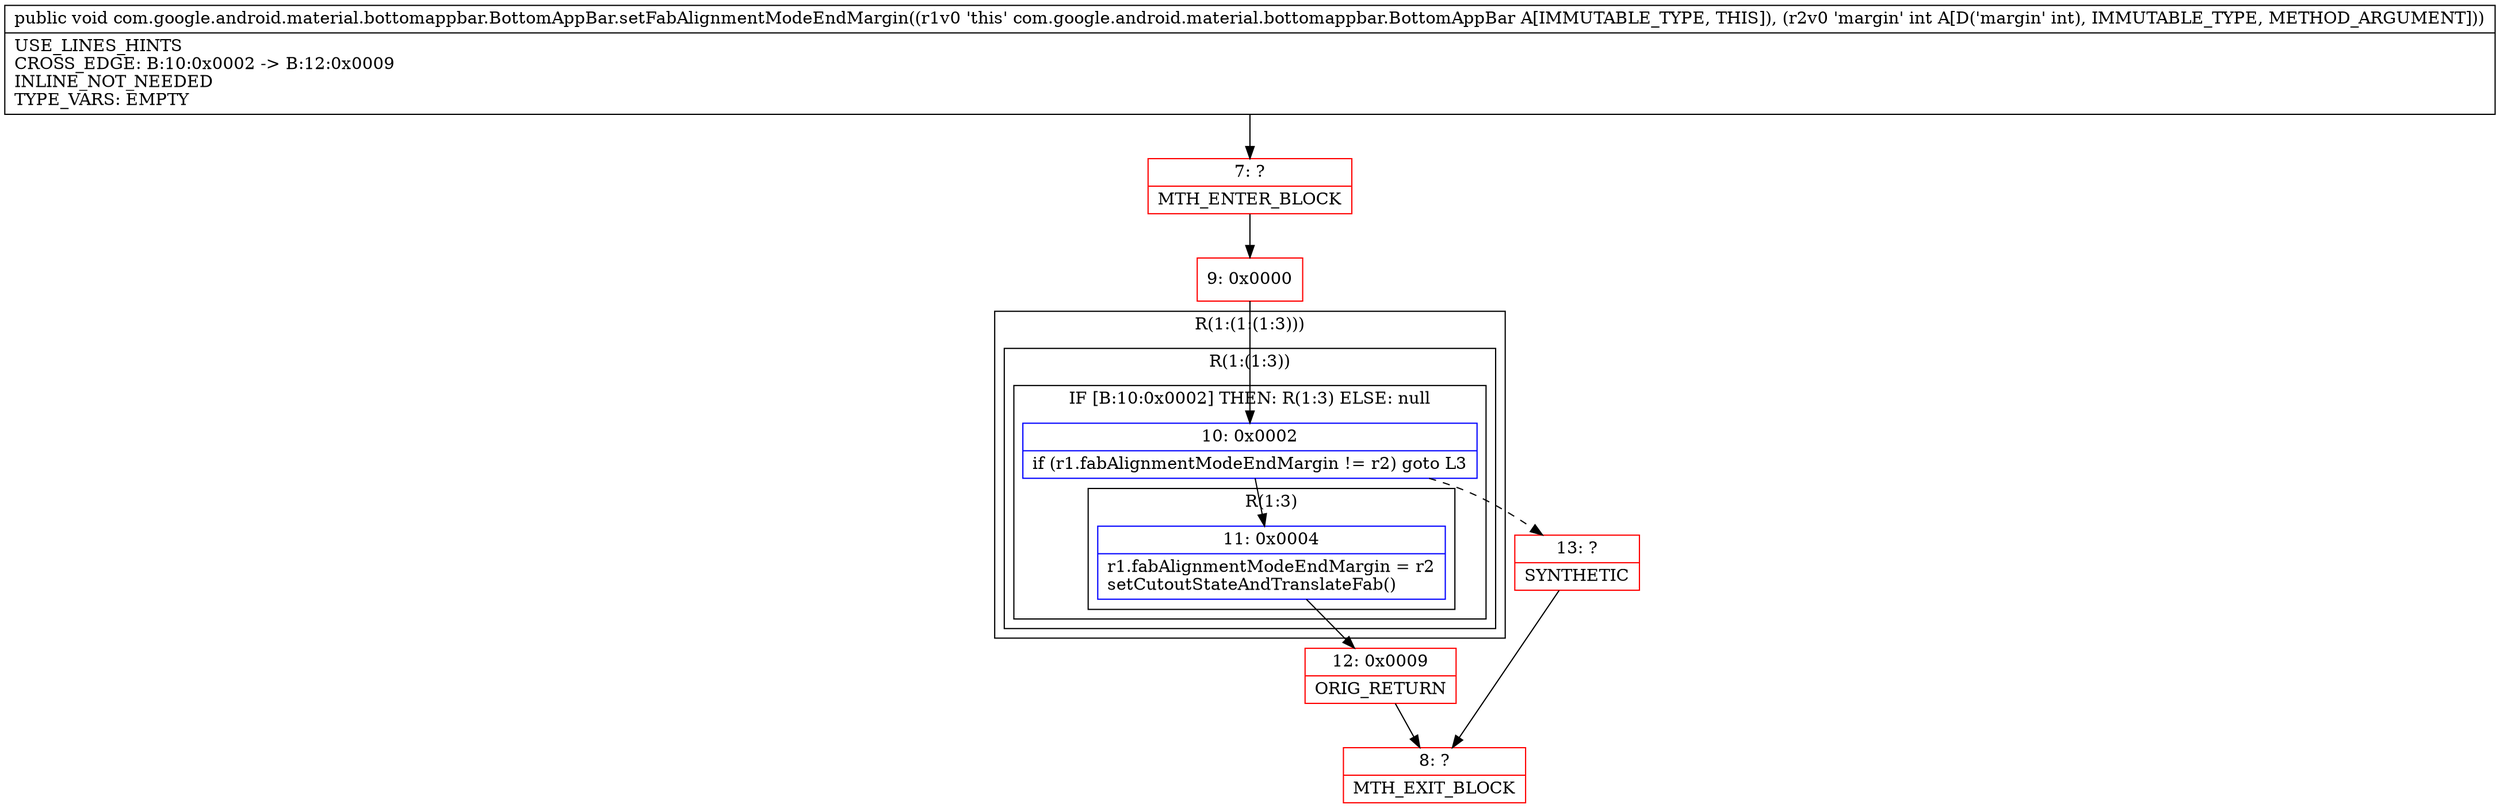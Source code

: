 digraph "CFG forcom.google.android.material.bottomappbar.BottomAppBar.setFabAlignmentModeEndMargin(I)V" {
subgraph cluster_Region_826599495 {
label = "R(1:(1:(1:3)))";
node [shape=record,color=blue];
subgraph cluster_Region_1569346471 {
label = "R(1:(1:3))";
node [shape=record,color=blue];
subgraph cluster_IfRegion_169997007 {
label = "IF [B:10:0x0002] THEN: R(1:3) ELSE: null";
node [shape=record,color=blue];
Node_10 [shape=record,label="{10\:\ 0x0002|if (r1.fabAlignmentModeEndMargin != r2) goto L3\l}"];
subgraph cluster_Region_1379504249 {
label = "R(1:3)";
node [shape=record,color=blue];
Node_11 [shape=record,label="{11\:\ 0x0004|r1.fabAlignmentModeEndMargin = r2\lsetCutoutStateAndTranslateFab()\l}"];
}
}
}
}
Node_7 [shape=record,color=red,label="{7\:\ ?|MTH_ENTER_BLOCK\l}"];
Node_9 [shape=record,color=red,label="{9\:\ 0x0000}"];
Node_12 [shape=record,color=red,label="{12\:\ 0x0009|ORIG_RETURN\l}"];
Node_8 [shape=record,color=red,label="{8\:\ ?|MTH_EXIT_BLOCK\l}"];
Node_13 [shape=record,color=red,label="{13\:\ ?|SYNTHETIC\l}"];
MethodNode[shape=record,label="{public void com.google.android.material.bottomappbar.BottomAppBar.setFabAlignmentModeEndMargin((r1v0 'this' com.google.android.material.bottomappbar.BottomAppBar A[IMMUTABLE_TYPE, THIS]), (r2v0 'margin' int A[D('margin' int), IMMUTABLE_TYPE, METHOD_ARGUMENT]))  | USE_LINES_HINTS\lCROSS_EDGE: B:10:0x0002 \-\> B:12:0x0009\lINLINE_NOT_NEEDED\lTYPE_VARS: EMPTY\l}"];
MethodNode -> Node_7;Node_10 -> Node_11;
Node_10 -> Node_13[style=dashed];
Node_11 -> Node_12;
Node_7 -> Node_9;
Node_9 -> Node_10;
Node_12 -> Node_8;
Node_13 -> Node_8;
}

